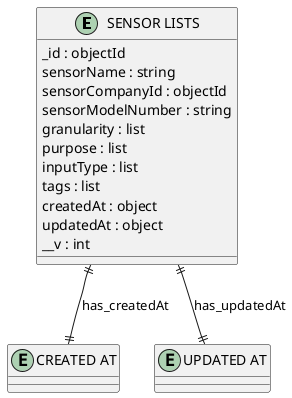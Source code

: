 @startuml SENSOR_LISTS_Diagram

entity "SENSOR LISTS" as SENSOR_LISTS {
  _id : objectId
  sensorName : string
  sensorCompanyId : objectId
  sensorModelNumber : string
  granularity : list
  purpose : list
  inputType : list
  tags : list
  createdAt : object
  updatedAt : object
  __v : int
}

entity "CREATED AT" as CREATED_AT {
}

entity "UPDATED AT" as UPDATED_AT {
}

' // Relationships
SENSOR_LISTS ||--|| CREATED_AT : has_createdAt
SENSOR_LISTS ||--|| UPDATED_AT : has_updatedAt
@enduml